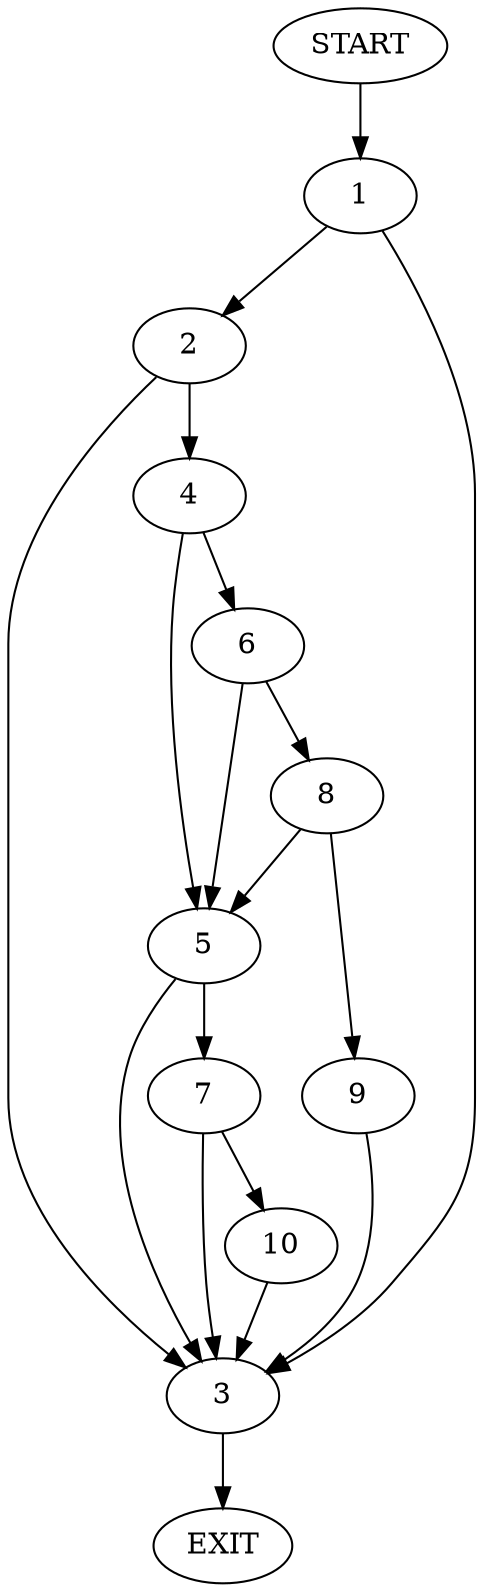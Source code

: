 digraph {
0 [label="START"];
1;
2;
3;
4;
5;
6;
7;
8;
9;
10;
11 [label="EXIT"];
0 -> 1;
1 -> 2;
1 -> 3;
3 -> 11;
2 -> 4;
2 -> 3;
4 -> 5;
4 -> 6;
5 -> 7;
5 -> 3;
6 -> 5;
6 -> 8;
8 -> 5;
8 -> 9;
9 -> 3;
7 -> 10;
7 -> 3;
10 -> 3;
}